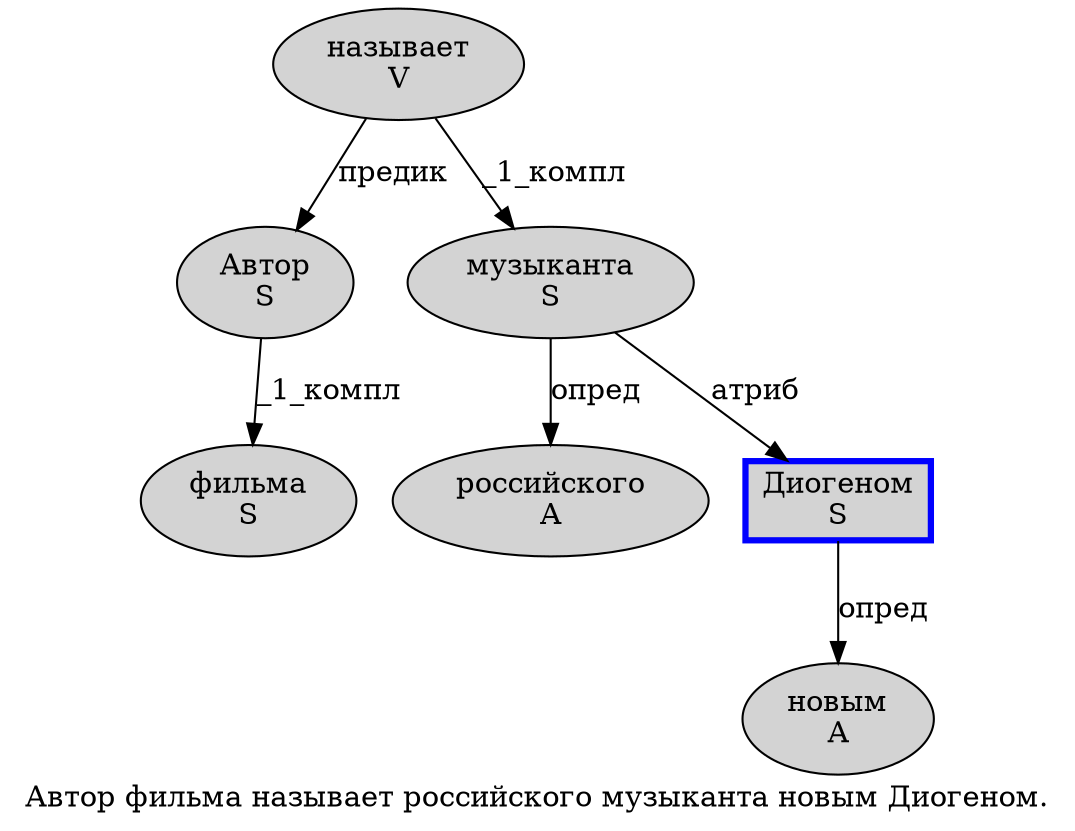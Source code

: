 digraph SENTENCE_1349 {
	graph [label="Автор фильма называет российского музыканта новым Диогеном."]
	node [style=filled]
		0 [label="Автор
S" color="" fillcolor=lightgray penwidth=1 shape=ellipse]
		1 [label="фильма
S" color="" fillcolor=lightgray penwidth=1 shape=ellipse]
		2 [label="называет
V" color="" fillcolor=lightgray penwidth=1 shape=ellipse]
		3 [label="российского
A" color="" fillcolor=lightgray penwidth=1 shape=ellipse]
		4 [label="музыканта
S" color="" fillcolor=lightgray penwidth=1 shape=ellipse]
		5 [label="новым
A" color="" fillcolor=lightgray penwidth=1 shape=ellipse]
		6 [label="Диогеном
S" color=blue fillcolor=lightgray penwidth=3 shape=box]
			2 -> 0 [label="предик"]
			2 -> 4 [label="_1_компл"]
			0 -> 1 [label="_1_компл"]
			4 -> 3 [label="опред"]
			4 -> 6 [label="атриб"]
			6 -> 5 [label="опред"]
}